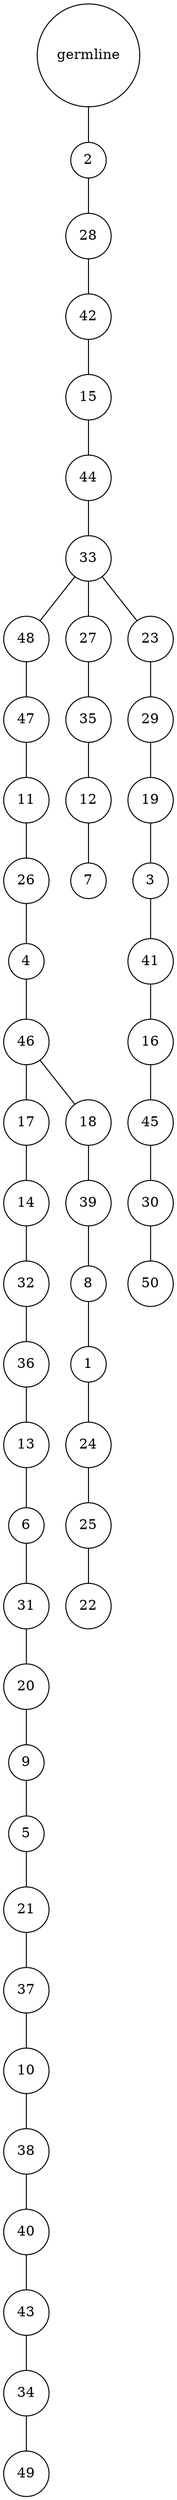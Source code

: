 graph {
	rankdir=UD;
	splines=line;
	node [shape=circle]
	"0x7fd2e1496bb0" [label="germline"];
	"0x7fd2e1496be0" [label="2"];
	"0x7fd2e1496bb0" -- "0x7fd2e1496be0" ;
	"0x7fd2e1496c10" [label="28"];
	"0x7fd2e1496be0" -- "0x7fd2e1496c10" ;
	"0x7fd2e1496c40" [label="42"];
	"0x7fd2e1496c10" -- "0x7fd2e1496c40" ;
	"0x7fd2e1496c70" [label="15"];
	"0x7fd2e1496c40" -- "0x7fd2e1496c70" ;
	"0x7fd2e1496ca0" [label="44"];
	"0x7fd2e1496c70" -- "0x7fd2e1496ca0" ;
	"0x7fd2e1496cd0" [label="33"];
	"0x7fd2e1496ca0" -- "0x7fd2e1496cd0" ;
	"0x7fd2e1496d00" [label="48"];
	"0x7fd2e1496cd0" -- "0x7fd2e1496d00" ;
	"0x7fd2e1496d30" [label="47"];
	"0x7fd2e1496d00" -- "0x7fd2e1496d30" ;
	"0x7fd2e1496d60" [label="11"];
	"0x7fd2e1496d30" -- "0x7fd2e1496d60" ;
	"0x7fd2e1496d90" [label="26"];
	"0x7fd2e1496d60" -- "0x7fd2e1496d90" ;
	"0x7fd2e1496dc0" [label="4"];
	"0x7fd2e1496d90" -- "0x7fd2e1496dc0" ;
	"0x7fd2e1496df0" [label="46"];
	"0x7fd2e1496dc0" -- "0x7fd2e1496df0" ;
	"0x7fd2e1496e20" [label="17"];
	"0x7fd2e1496df0" -- "0x7fd2e1496e20" ;
	"0x7fd2e1496e50" [label="14"];
	"0x7fd2e1496e20" -- "0x7fd2e1496e50" ;
	"0x7fd2e1496e80" [label="32"];
	"0x7fd2e1496e50" -- "0x7fd2e1496e80" ;
	"0x7fd2e1496eb0" [label="36"];
	"0x7fd2e1496e80" -- "0x7fd2e1496eb0" ;
	"0x7fd2e1496ee0" [label="13"];
	"0x7fd2e1496eb0" -- "0x7fd2e1496ee0" ;
	"0x7fd2e1496f10" [label="6"];
	"0x7fd2e1496ee0" -- "0x7fd2e1496f10" ;
	"0x7fd2e1496f40" [label="31"];
	"0x7fd2e1496f10" -- "0x7fd2e1496f40" ;
	"0x7fd2e1496f70" [label="20"];
	"0x7fd2e1496f40" -- "0x7fd2e1496f70" ;
	"0x7fd2e1496fa0" [label="9"];
	"0x7fd2e1496f70" -- "0x7fd2e1496fa0" ;
	"0x7fd2e1496fd0" [label="5"];
	"0x7fd2e1496fa0" -- "0x7fd2e1496fd0" ;
	"0x7fd2e14a0040" [label="21"];
	"0x7fd2e1496fd0" -- "0x7fd2e14a0040" ;
	"0x7fd2e14a0070" [label="37"];
	"0x7fd2e14a0040" -- "0x7fd2e14a0070" ;
	"0x7fd2e14a00a0" [label="10"];
	"0x7fd2e14a0070" -- "0x7fd2e14a00a0" ;
	"0x7fd2e14a00d0" [label="38"];
	"0x7fd2e14a00a0" -- "0x7fd2e14a00d0" ;
	"0x7fd2e14a0100" [label="40"];
	"0x7fd2e14a00d0" -- "0x7fd2e14a0100" ;
	"0x7fd2e14a0130" [label="43"];
	"0x7fd2e14a0100" -- "0x7fd2e14a0130" ;
	"0x7fd2e14a0160" [label="34"];
	"0x7fd2e14a0130" -- "0x7fd2e14a0160" ;
	"0x7fd2e14a0190" [label="49"];
	"0x7fd2e14a0160" -- "0x7fd2e14a0190" ;
	"0x7fd2e14a01c0" [label="18"];
	"0x7fd2e1496df0" -- "0x7fd2e14a01c0" ;
	"0x7fd2e14a01f0" [label="39"];
	"0x7fd2e14a01c0" -- "0x7fd2e14a01f0" ;
	"0x7fd2e14a0220" [label="8"];
	"0x7fd2e14a01f0" -- "0x7fd2e14a0220" ;
	"0x7fd2e14a0250" [label="1"];
	"0x7fd2e14a0220" -- "0x7fd2e14a0250" ;
	"0x7fd2e14a0280" [label="24"];
	"0x7fd2e14a0250" -- "0x7fd2e14a0280" ;
	"0x7fd2e14a02b0" [label="25"];
	"0x7fd2e14a0280" -- "0x7fd2e14a02b0" ;
	"0x7fd2e14a02e0" [label="22"];
	"0x7fd2e14a02b0" -- "0x7fd2e14a02e0" ;
	"0x7fd2e14a0310" [label="27"];
	"0x7fd2e1496cd0" -- "0x7fd2e14a0310" ;
	"0x7fd2e14a0340" [label="35"];
	"0x7fd2e14a0310" -- "0x7fd2e14a0340" ;
	"0x7fd2e14a0370" [label="12"];
	"0x7fd2e14a0340" -- "0x7fd2e14a0370" ;
	"0x7fd2e14a03a0" [label="7"];
	"0x7fd2e14a0370" -- "0x7fd2e14a03a0" ;
	"0x7fd2e14a03d0" [label="23"];
	"0x7fd2e1496cd0" -- "0x7fd2e14a03d0" ;
	"0x7fd2e14a0400" [label="29"];
	"0x7fd2e14a03d0" -- "0x7fd2e14a0400" ;
	"0x7fd2e14a0430" [label="19"];
	"0x7fd2e14a0400" -- "0x7fd2e14a0430" ;
	"0x7fd2e14a0460" [label="3"];
	"0x7fd2e14a0430" -- "0x7fd2e14a0460" ;
	"0x7fd2e14a0490" [label="41"];
	"0x7fd2e14a0460" -- "0x7fd2e14a0490" ;
	"0x7fd2e14a04c0" [label="16"];
	"0x7fd2e14a0490" -- "0x7fd2e14a04c0" ;
	"0x7fd2e14a04f0" [label="45"];
	"0x7fd2e14a04c0" -- "0x7fd2e14a04f0" ;
	"0x7fd2e14a0520" [label="30"];
	"0x7fd2e14a04f0" -- "0x7fd2e14a0520" ;
	"0x7fd2e14a0550" [label="50"];
	"0x7fd2e14a0520" -- "0x7fd2e14a0550" ;
}
